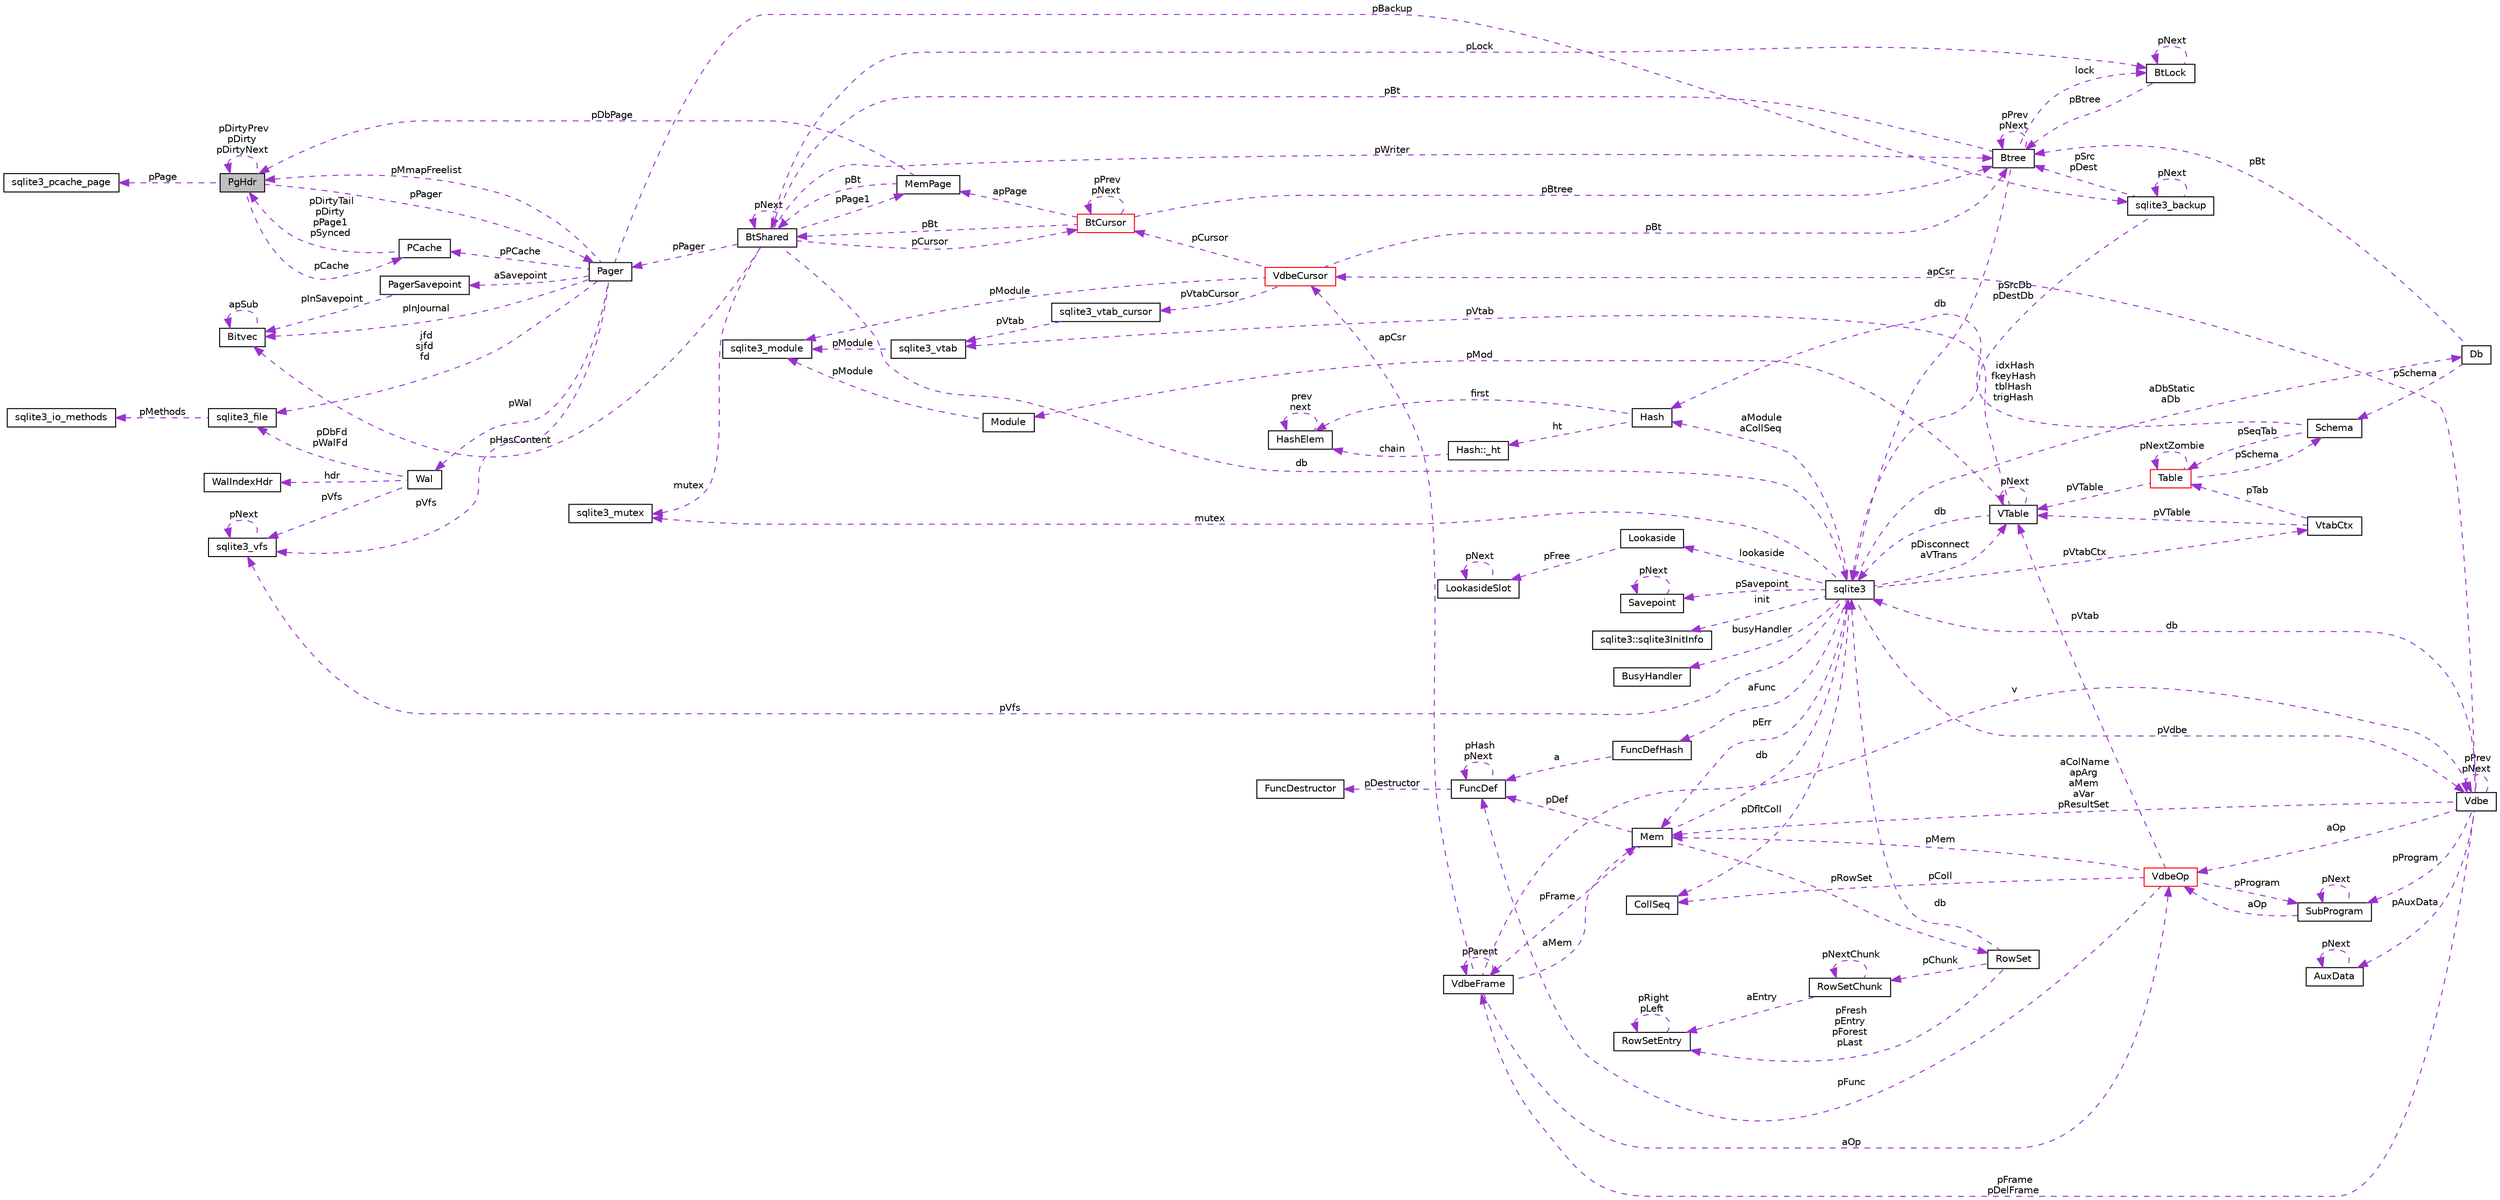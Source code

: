 digraph G
{
 // INTERACTIVE_SVG=YES
  edge [fontname="Helvetica",fontsize="10",labelfontname="Helvetica",labelfontsize="10"];
  node [fontname="Helvetica",fontsize="10",shape=record];
  rankdir="LR";
  Node1 [label="PgHdr",height=0.2,width=0.4,color="black", fillcolor="grey75", style="filled" fontcolor="black"];
  Node2 -> Node1 [dir="back",color="darkorchid3",fontsize="10",style="dashed",label=" pPage" ,fontname="Helvetica"];
  Node2 [label="sqlite3_pcache_page",height=0.2,width=0.4,color="black", fillcolor="white", style="filled",URL="$d8/d72/structsqlite3__pcache__page.html"];
  Node3 -> Node1 [dir="back",color="darkorchid3",fontsize="10",style="dashed",label=" pCache" ,fontname="Helvetica"];
  Node3 [label="PCache",height=0.2,width=0.4,color="black", fillcolor="white", style="filled",URL="$d3/d3e/struct_p_cache.html"];
  Node1 -> Node3 [dir="back",color="darkorchid3",fontsize="10",style="dashed",label=" pDirtyTail\npDirty\npPage1\npSynced" ,fontname="Helvetica"];
  Node1 -> Node1 [dir="back",color="darkorchid3",fontsize="10",style="dashed",label=" pDirtyPrev\npDirty\npDirtyNext" ,fontname="Helvetica"];
  Node4 -> Node1 [dir="back",color="darkorchid3",fontsize="10",style="dashed",label=" pPager" ,fontname="Helvetica"];
  Node4 [label="Pager",height=0.2,width=0.4,color="black", fillcolor="white", style="filled",URL="$d0/dba/struct_pager.html"];
  Node3 -> Node4 [dir="back",color="darkorchid3",fontsize="10",style="dashed",label=" pPCache" ,fontname="Helvetica"];
  Node5 -> Node4 [dir="back",color="darkorchid3",fontsize="10",style="dashed",label=" pBackup" ,fontname="Helvetica"];
  Node5 [label="sqlite3_backup",height=0.2,width=0.4,color="black", fillcolor="white", style="filled",URL="$d4/da8/structsqlite3__backup.html"];
  Node5 -> Node5 [dir="back",color="darkorchid3",fontsize="10",style="dashed",label=" pNext" ,fontname="Helvetica"];
  Node6 -> Node5 [dir="back",color="darkorchid3",fontsize="10",style="dashed",label=" pSrcDb\npDestDb" ,fontname="Helvetica"];
  Node6 [label="sqlite3",height=0.2,width=0.4,color="black", fillcolor="white", style="filled",URL="$d9/dcd/structsqlite3.html"];
  Node7 -> Node6 [dir="back",color="darkorchid3",fontsize="10",style="dashed",label=" pErr" ,fontname="Helvetica"];
  Node7 [label="Mem",height=0.2,width=0.4,color="black", fillcolor="white", style="filled",URL="$df/d48/struct_mem.html"];
  Node6 -> Node7 [dir="back",color="darkorchid3",fontsize="10",style="dashed",label=" db" ,fontname="Helvetica"];
  Node8 -> Node7 [dir="back",color="darkorchid3",fontsize="10",style="dashed",label=" pFrame" ,fontname="Helvetica"];
  Node8 [label="VdbeFrame",height=0.2,width=0.4,color="black", fillcolor="white", style="filled",URL="$de/d74/struct_vdbe_frame.html"];
  Node7 -> Node8 [dir="back",color="darkorchid3",fontsize="10",style="dashed",label=" aMem" ,fontname="Helvetica"];
  Node9 -> Node8 [dir="back",color="darkorchid3",fontsize="10",style="dashed",label=" v" ,fontname="Helvetica"];
  Node9 [label="Vdbe",height=0.2,width=0.4,color="black", fillcolor="white", style="filled",URL="$db/df8/struct_vdbe.html"];
  Node9 -> Node9 [dir="back",color="darkorchid3",fontsize="10",style="dashed",label=" pPrev\npNext" ,fontname="Helvetica"];
  Node7 -> Node9 [dir="back",color="darkorchid3",fontsize="10",style="dashed",label=" aColName\napArg\naMem\naVar\npResultSet" ,fontname="Helvetica"];
  Node6 -> Node9 [dir="back",color="darkorchid3",fontsize="10",style="dashed",label=" db" ,fontname="Helvetica"];
  Node8 -> Node9 [dir="back",color="darkorchid3",fontsize="10",style="dashed",label=" pFrame\npDelFrame" ,fontname="Helvetica"];
  Node10 -> Node9 [dir="back",color="darkorchid3",fontsize="10",style="dashed",label=" pAuxData" ,fontname="Helvetica"];
  Node10 [label="AuxData",height=0.2,width=0.4,color="black", fillcolor="white", style="filled",URL="$d5/d59/struct_aux_data.html"];
  Node10 -> Node10 [dir="back",color="darkorchid3",fontsize="10",style="dashed",label=" pNext" ,fontname="Helvetica"];
  Node11 -> Node9 [dir="back",color="darkorchid3",fontsize="10",style="dashed",label=" pProgram" ,fontname="Helvetica"];
  Node11 [label="SubProgram",height=0.2,width=0.4,color="black", fillcolor="white", style="filled",URL="$d4/d16/struct_sub_program.html"];
  Node11 -> Node11 [dir="back",color="darkorchid3",fontsize="10",style="dashed",label=" pNext" ,fontname="Helvetica"];
  Node12 -> Node11 [dir="back",color="darkorchid3",fontsize="10",style="dashed",label=" aOp" ,fontname="Helvetica"];
  Node12 [label="VdbeOp",height=0.2,width=0.4,color="red", fillcolor="white", style="filled",URL="$d2/dd9/struct_vdbe_op.html"];
  Node7 -> Node12 [dir="back",color="darkorchid3",fontsize="10",style="dashed",label=" pMem" ,fontname="Helvetica"];
  Node13 -> Node12 [dir="back",color="darkorchid3",fontsize="10",style="dashed",label=" pColl" ,fontname="Helvetica"];
  Node13 [label="CollSeq",height=0.2,width=0.4,color="black", fillcolor="white", style="filled",URL="$d0/d7d/struct_coll_seq.html"];
  Node14 -> Node12 [dir="back",color="darkorchid3",fontsize="10",style="dashed",label=" pVtab" ,fontname="Helvetica"];
  Node14 [label="VTable",height=0.2,width=0.4,color="black", fillcolor="white", style="filled",URL="$db/d7e/struct_v_table.html"];
  Node6 -> Node14 [dir="back",color="darkorchid3",fontsize="10",style="dashed",label=" db" ,fontname="Helvetica"];
  Node14 -> Node14 [dir="back",color="darkorchid3",fontsize="10",style="dashed",label=" pNext" ,fontname="Helvetica"];
  Node15 -> Node14 [dir="back",color="darkorchid3",fontsize="10",style="dashed",label=" pMod" ,fontname="Helvetica"];
  Node15 [label="Module",height=0.2,width=0.4,color="black", fillcolor="white", style="filled",URL="$d0/d3b/struct_module.html"];
  Node16 -> Node15 [dir="back",color="darkorchid3",fontsize="10",style="dashed",label=" pModule" ,fontname="Helvetica"];
  Node16 [label="sqlite3_module",height=0.2,width=0.4,color="black", fillcolor="white", style="filled",URL="$dd/de4/structsqlite3__module.html"];
  Node17 -> Node14 [dir="back",color="darkorchid3",fontsize="10",style="dashed",label=" pVtab" ,fontname="Helvetica"];
  Node17 [label="sqlite3_vtab",height=0.2,width=0.4,color="black", fillcolor="white", style="filled",URL="$d3/d12/structsqlite3__vtab.html"];
  Node16 -> Node17 [dir="back",color="darkorchid3",fontsize="10",style="dashed",label=" pModule" ,fontname="Helvetica"];
  Node11 -> Node12 [dir="back",color="darkorchid3",fontsize="10",style="dashed",label=" pProgram" ,fontname="Helvetica"];
  Node18 -> Node12 [dir="back",color="darkorchid3",fontsize="10",style="dashed",label=" pFunc" ,fontname="Helvetica"];
  Node18 [label="FuncDef",height=0.2,width=0.4,color="black", fillcolor="white", style="filled",URL="$df/d38/struct_func_def.html"];
  Node19 -> Node18 [dir="back",color="darkorchid3",fontsize="10",style="dashed",label=" pDestructor" ,fontname="Helvetica"];
  Node19 [label="FuncDestructor",height=0.2,width=0.4,color="black", fillcolor="white", style="filled",URL="$d5/da4/struct_func_destructor.html"];
  Node18 -> Node18 [dir="back",color="darkorchid3",fontsize="10",style="dashed",label=" pHash\npNext" ,fontname="Helvetica"];
  Node20 -> Node9 [dir="back",color="darkorchid3",fontsize="10",style="dashed",label=" apCsr" ,fontname="Helvetica"];
  Node20 [label="VdbeCursor",height=0.2,width=0.4,color="red", fillcolor="white", style="filled",URL="$d5/dd1/struct_vdbe_cursor.html"];
  Node21 -> Node20 [dir="back",color="darkorchid3",fontsize="10",style="dashed",label=" pCursor" ,fontname="Helvetica"];
  Node21 [label="BtCursor",height=0.2,width=0.4,color="red", fillcolor="white", style="filled",URL="$db/d2c/struct_bt_cursor.html"];
  Node21 -> Node21 [dir="back",color="darkorchid3",fontsize="10",style="dashed",label=" pPrev\npNext" ,fontname="Helvetica"];
  Node22 -> Node21 [dir="back",color="darkorchid3",fontsize="10",style="dashed",label=" pBt" ,fontname="Helvetica"];
  Node22 [label="BtShared",height=0.2,width=0.4,color="black", fillcolor="white", style="filled",URL="$d3/d1f/struct_bt_shared.html"];
  Node21 -> Node22 [dir="back",color="darkorchid3",fontsize="10",style="dashed",label=" pCursor" ,fontname="Helvetica"];
  Node22 -> Node22 [dir="back",color="darkorchid3",fontsize="10",style="dashed",label=" pNext" ,fontname="Helvetica"];
  Node6 -> Node22 [dir="back",color="darkorchid3",fontsize="10",style="dashed",label=" db" ,fontname="Helvetica"];
  Node23 -> Node22 [dir="back",color="darkorchid3",fontsize="10",style="dashed",label=" pHasContent" ,fontname="Helvetica"];
  Node23 [label="Bitvec",height=0.2,width=0.4,color="black", fillcolor="white", style="filled",URL="$d1/d89/struct_bitvec.html"];
  Node23 -> Node23 [dir="back",color="darkorchid3",fontsize="10",style="dashed",label=" apSub" ,fontname="Helvetica"];
  Node24 -> Node22 [dir="back",color="darkorchid3",fontsize="10",style="dashed",label=" mutex" ,fontname="Helvetica"];
  Node24 [label="sqlite3_mutex",height=0.2,width=0.4,color="black", fillcolor="white", style="filled",URL="$d5/d3c/structsqlite3__mutex.html"];
  Node25 -> Node22 [dir="back",color="darkorchid3",fontsize="10",style="dashed",label=" pLock" ,fontname="Helvetica"];
  Node25 [label="BtLock",height=0.2,width=0.4,color="black", fillcolor="white", style="filled",URL="$d1/d28/struct_bt_lock.html"];
  Node25 -> Node25 [dir="back",color="darkorchid3",fontsize="10",style="dashed",label=" pNext" ,fontname="Helvetica"];
  Node26 -> Node25 [dir="back",color="darkorchid3",fontsize="10",style="dashed",label=" pBtree" ,fontname="Helvetica"];
  Node26 [label="Btree",height=0.2,width=0.4,color="black", fillcolor="white", style="filled",URL="$d9/d90/struct_btree.html"];
  Node22 -> Node26 [dir="back",color="darkorchid3",fontsize="10",style="dashed",label=" pBt" ,fontname="Helvetica"];
  Node6 -> Node26 [dir="back",color="darkorchid3",fontsize="10",style="dashed",label=" db" ,fontname="Helvetica"];
  Node25 -> Node26 [dir="back",color="darkorchid3",fontsize="10",style="dashed",label=" lock" ,fontname="Helvetica"];
  Node26 -> Node26 [dir="back",color="darkorchid3",fontsize="10",style="dashed",label=" pPrev\npNext" ,fontname="Helvetica"];
  Node27 -> Node22 [dir="back",color="darkorchid3",fontsize="10",style="dashed",label=" pPage1" ,fontname="Helvetica"];
  Node27 [label="MemPage",height=0.2,width=0.4,color="black", fillcolor="white", style="filled",URL="$d8/d9f/struct_mem_page.html"];
  Node22 -> Node27 [dir="back",color="darkorchid3",fontsize="10",style="dashed",label=" pBt" ,fontname="Helvetica"];
  Node1 -> Node27 [dir="back",color="darkorchid3",fontsize="10",style="dashed",label=" pDbPage" ,fontname="Helvetica"];
  Node26 -> Node22 [dir="back",color="darkorchid3",fontsize="10",style="dashed",label=" pWriter" ,fontname="Helvetica"];
  Node4 -> Node22 [dir="back",color="darkorchid3",fontsize="10",style="dashed",label=" pPager" ,fontname="Helvetica"];
  Node27 -> Node21 [dir="back",color="darkorchid3",fontsize="10",style="dashed",label=" apPage" ,fontname="Helvetica"];
  Node26 -> Node21 [dir="back",color="darkorchid3",fontsize="10",style="dashed",label=" pBtree" ,fontname="Helvetica"];
  Node16 -> Node20 [dir="back",color="darkorchid3",fontsize="10",style="dashed",label=" pModule" ,fontname="Helvetica"];
  Node28 -> Node20 [dir="back",color="darkorchid3",fontsize="10",style="dashed",label=" pVtabCursor" ,fontname="Helvetica"];
  Node28 [label="sqlite3_vtab_cursor",height=0.2,width=0.4,color="black", fillcolor="white", style="filled",URL="$d3/d17/structsqlite3__vtab__cursor.html"];
  Node17 -> Node28 [dir="back",color="darkorchid3",fontsize="10",style="dashed",label=" pVtab" ,fontname="Helvetica"];
  Node26 -> Node20 [dir="back",color="darkorchid3",fontsize="10",style="dashed",label=" pBt" ,fontname="Helvetica"];
  Node12 -> Node9 [dir="back",color="darkorchid3",fontsize="10",style="dashed",label=" aOp" ,fontname="Helvetica"];
  Node8 -> Node8 [dir="back",color="darkorchid3",fontsize="10",style="dashed",label=" pParent" ,fontname="Helvetica"];
  Node20 -> Node8 [dir="back",color="darkorchid3",fontsize="10",style="dashed",label=" apCsr" ,fontname="Helvetica"];
  Node12 -> Node8 [dir="back",color="darkorchid3",fontsize="10",style="dashed",label=" aOp" ,fontname="Helvetica"];
  Node29 -> Node7 [dir="back",color="darkorchid3",fontsize="10",style="dashed",label=" pRowSet" ,fontname="Helvetica"];
  Node29 [label="RowSet",height=0.2,width=0.4,color="black", fillcolor="white", style="filled",URL="$d5/d67/struct_row_set.html"];
  Node6 -> Node29 [dir="back",color="darkorchid3",fontsize="10",style="dashed",label=" db" ,fontname="Helvetica"];
  Node30 -> Node29 [dir="back",color="darkorchid3",fontsize="10",style="dashed",label=" pChunk" ,fontname="Helvetica"];
  Node30 [label="RowSetChunk",height=0.2,width=0.4,color="black", fillcolor="white", style="filled",URL="$d0/dd7/struct_row_set_chunk.html"];
  Node30 -> Node30 [dir="back",color="darkorchid3",fontsize="10",style="dashed",label=" pNextChunk" ,fontname="Helvetica"];
  Node31 -> Node30 [dir="back",color="darkorchid3",fontsize="10",style="dashed",label=" aEntry" ,fontname="Helvetica"];
  Node31 [label="RowSetEntry",height=0.2,width=0.4,color="black", fillcolor="white", style="filled",URL="$da/d66/struct_row_set_entry.html"];
  Node31 -> Node31 [dir="back",color="darkorchid3",fontsize="10",style="dashed",label=" pRight\npLeft" ,fontname="Helvetica"];
  Node31 -> Node29 [dir="back",color="darkorchid3",fontsize="10",style="dashed",label=" pFresh\npEntry\npForest\npLast" ,fontname="Helvetica"];
  Node18 -> Node7 [dir="back",color="darkorchid3",fontsize="10",style="dashed",label=" pDef" ,fontname="Helvetica"];
  Node9 -> Node6 [dir="back",color="darkorchid3",fontsize="10",style="dashed",label=" pVdbe" ,fontname="Helvetica"];
  Node32 -> Node6 [dir="back",color="darkorchid3",fontsize="10",style="dashed",label=" pSavepoint" ,fontname="Helvetica"];
  Node32 [label="Savepoint",height=0.2,width=0.4,color="black", fillcolor="white", style="filled",URL="$db/dde/struct_savepoint.html"];
  Node32 -> Node32 [dir="back",color="darkorchid3",fontsize="10",style="dashed",label=" pNext" ,fontname="Helvetica"];
  Node33 -> Node6 [dir="back",color="darkorchid3",fontsize="10",style="dashed",label=" aFunc" ,fontname="Helvetica"];
  Node33 [label="FuncDefHash",height=0.2,width=0.4,color="black", fillcolor="white", style="filled",URL="$db/dfc/struct_func_def_hash.html"];
  Node18 -> Node33 [dir="back",color="darkorchid3",fontsize="10",style="dashed",label=" a" ,fontname="Helvetica"];
  Node34 -> Node6 [dir="back",color="darkorchid3",fontsize="10",style="dashed",label=" lookaside" ,fontname="Helvetica"];
  Node34 [label="Lookaside",height=0.2,width=0.4,color="black", fillcolor="white", style="filled",URL="$d4/d8a/struct_lookaside.html"];
  Node35 -> Node34 [dir="back",color="darkorchid3",fontsize="10",style="dashed",label=" pFree" ,fontname="Helvetica"];
  Node35 [label="LookasideSlot",height=0.2,width=0.4,color="black", fillcolor="white", style="filled",URL="$dd/d17/struct_lookaside_slot.html"];
  Node35 -> Node35 [dir="back",color="darkorchid3",fontsize="10",style="dashed",label=" pNext" ,fontname="Helvetica"];
  Node24 -> Node6 [dir="back",color="darkorchid3",fontsize="10",style="dashed",label=" mutex" ,fontname="Helvetica"];
  Node36 -> Node6 [dir="back",color="darkorchid3",fontsize="10",style="dashed",label=" pVfs" ,fontname="Helvetica"];
  Node36 [label="sqlite3_vfs",height=0.2,width=0.4,color="black", fillcolor="white", style="filled",URL="$d3/d36/structsqlite3__vfs.html"];
  Node36 -> Node36 [dir="back",color="darkorchid3",fontsize="10",style="dashed",label=" pNext" ,fontname="Helvetica"];
  Node37 -> Node6 [dir="back",color="darkorchid3",fontsize="10",style="dashed",label=" init" ,fontname="Helvetica"];
  Node37 [label="sqlite3::sqlite3InitInfo",height=0.2,width=0.4,color="black", fillcolor="white", style="filled",URL="$d7/d84/structsqlite3_1_1sqlite3_init_info.html"];
  Node38 -> Node6 [dir="back",color="darkorchid3",fontsize="10",style="dashed",label=" busyHandler" ,fontname="Helvetica"];
  Node38 [label="BusyHandler",height=0.2,width=0.4,color="black", fillcolor="white", style="filled",URL="$d4/d89/struct_busy_handler.html"];
  Node39 -> Node6 [dir="back",color="darkorchid3",fontsize="10",style="dashed",label=" pVtabCtx" ,fontname="Helvetica"];
  Node39 [label="VtabCtx",height=0.2,width=0.4,color="black", fillcolor="white", style="filled",URL="$de/dae/struct_vtab_ctx.html"];
  Node14 -> Node39 [dir="back",color="darkorchid3",fontsize="10",style="dashed",label=" pVTable" ,fontname="Helvetica"];
  Node40 -> Node39 [dir="back",color="darkorchid3",fontsize="10",style="dashed",label=" pTab" ,fontname="Helvetica"];
  Node40 [label="Table",height=0.2,width=0.4,color="red", fillcolor="white", style="filled",URL="$d5/d0d/struct_table.html"];
  Node41 -> Node40 [dir="back",color="darkorchid3",fontsize="10",style="dashed",label=" pSchema" ,fontname="Helvetica"];
  Node41 [label="Schema",height=0.2,width=0.4,color="black", fillcolor="white", style="filled",URL="$df/d15/struct_schema.html"];
  Node40 -> Node41 [dir="back",color="darkorchid3",fontsize="10",style="dashed",label=" pSeqTab" ,fontname="Helvetica"];
  Node42 -> Node41 [dir="back",color="darkorchid3",fontsize="10",style="dashed",label=" idxHash\nfkeyHash\ntblHash\ntrigHash" ,fontname="Helvetica"];
  Node42 [label="Hash",height=0.2,width=0.4,color="black", fillcolor="white", style="filled",URL="$d2/d7a/struct_hash.html"];
  Node43 -> Node42 [dir="back",color="darkorchid3",fontsize="10",style="dashed",label=" ht" ,fontname="Helvetica"];
  Node43 [label="Hash::_ht",height=0.2,width=0.4,color="black", fillcolor="white", style="filled",URL="$dd/d00/struct_hash_1_1__ht.html"];
  Node44 -> Node43 [dir="back",color="darkorchid3",fontsize="10",style="dashed",label=" chain" ,fontname="Helvetica"];
  Node44 [label="HashElem",height=0.2,width=0.4,color="black", fillcolor="white", style="filled",URL="$df/d01/struct_hash_elem.html"];
  Node44 -> Node44 [dir="back",color="darkorchid3",fontsize="10",style="dashed",label=" prev\nnext" ,fontname="Helvetica"];
  Node44 -> Node42 [dir="back",color="darkorchid3",fontsize="10",style="dashed",label=" first" ,fontname="Helvetica"];
  Node14 -> Node40 [dir="back",color="darkorchid3",fontsize="10",style="dashed",label=" pVTable" ,fontname="Helvetica"];
  Node40 -> Node40 [dir="back",color="darkorchid3",fontsize="10",style="dashed",label=" pNextZombie" ,fontname="Helvetica"];
  Node13 -> Node6 [dir="back",color="darkorchid3",fontsize="10",style="dashed",label=" pDfltColl" ,fontname="Helvetica"];
  Node14 -> Node6 [dir="back",color="darkorchid3",fontsize="10",style="dashed",label=" pDisconnect\naVTrans" ,fontname="Helvetica"];
  Node45 -> Node6 [dir="back",color="darkorchid3",fontsize="10",style="dashed",label=" aDbStatic\naDb" ,fontname="Helvetica"];
  Node45 [label="Db",height=0.2,width=0.4,color="black", fillcolor="white", style="filled",URL="$db/dd1/struct_db.html"];
  Node41 -> Node45 [dir="back",color="darkorchid3",fontsize="10",style="dashed",label=" pSchema" ,fontname="Helvetica"];
  Node26 -> Node45 [dir="back",color="darkorchid3",fontsize="10",style="dashed",label=" pBt" ,fontname="Helvetica"];
  Node42 -> Node6 [dir="back",color="darkorchid3",fontsize="10",style="dashed",label=" aModule\naCollSeq" ,fontname="Helvetica"];
  Node26 -> Node5 [dir="back",color="darkorchid3",fontsize="10",style="dashed",label=" pSrc\npDest" ,fontname="Helvetica"];
  Node23 -> Node4 [dir="back",color="darkorchid3",fontsize="10",style="dashed",label=" pInJournal" ,fontname="Helvetica"];
  Node46 -> Node4 [dir="back",color="darkorchid3",fontsize="10",style="dashed",label=" jfd\nsjfd\nfd" ,fontname="Helvetica"];
  Node46 [label="sqlite3_file",height=0.2,width=0.4,color="black", fillcolor="white", style="filled",URL="$db/db0/structsqlite3__file.html"];
  Node47 -> Node46 [dir="back",color="darkorchid3",fontsize="10",style="dashed",label=" pMethods" ,fontname="Helvetica"];
  Node47 [label="sqlite3_io_methods",height=0.2,width=0.4,color="black", fillcolor="white", style="filled",URL="$d9/df3/structsqlite3__io__methods.html"];
  Node36 -> Node4 [dir="back",color="darkorchid3",fontsize="10",style="dashed",label=" pVfs" ,fontname="Helvetica"];
  Node1 -> Node4 [dir="back",color="darkorchid3",fontsize="10",style="dashed",label=" pMmapFreelist" ,fontname="Helvetica"];
  Node48 -> Node4 [dir="back",color="darkorchid3",fontsize="10",style="dashed",label=" pWal" ,fontname="Helvetica"];
  Node48 [label="Wal",height=0.2,width=0.4,color="black", fillcolor="white", style="filled",URL="$d6/d4d/struct_wal.html"];
  Node46 -> Node48 [dir="back",color="darkorchid3",fontsize="10",style="dashed",label=" pDbFd\npWalFd" ,fontname="Helvetica"];
  Node36 -> Node48 [dir="back",color="darkorchid3",fontsize="10",style="dashed",label=" pVfs" ,fontname="Helvetica"];
  Node49 -> Node48 [dir="back",color="darkorchid3",fontsize="10",style="dashed",label=" hdr" ,fontname="Helvetica"];
  Node49 [label="WalIndexHdr",height=0.2,width=0.4,color="black", fillcolor="white", style="filled",URL="$d8/de9/struct_wal_index_hdr.html"];
  Node50 -> Node4 [dir="back",color="darkorchid3",fontsize="10",style="dashed",label=" aSavepoint" ,fontname="Helvetica"];
  Node50 [label="PagerSavepoint",height=0.2,width=0.4,color="black", fillcolor="white", style="filled",URL="$de/deb/struct_pager_savepoint.html"];
  Node23 -> Node50 [dir="back",color="darkorchid3",fontsize="10",style="dashed",label=" pInSavepoint" ,fontname="Helvetica"];
}
